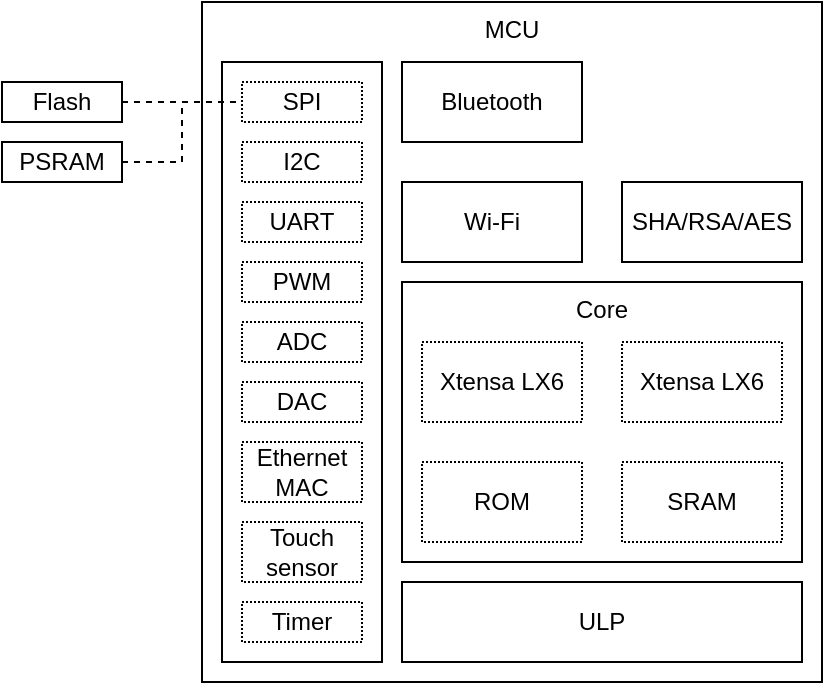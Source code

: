 <mxfile version="16.5.1" type="device" pages="3"><diagram id="Qz5iuj-_phlQfE7aT4Ty" name="ESP32"><mxGraphModel dx="488" dy="486" grid="1" gridSize="10" guides="1" tooltips="1" connect="1" arrows="1" fold="1" page="1" pageScale="1" pageWidth="1169" pageHeight="827" math="0" shadow="0"><root><mxCell id="0"/><mxCell id="1" parent="0"/><mxCell id="HAokZyLtMirib0H9xWGT-24" value="MCU" style="rounded=0;whiteSpace=wrap;html=1;fillColor=none;verticalAlign=top;" vertex="1" parent="1"><mxGeometry x="170" y="70" width="310" height="340" as="geometry"/></mxCell><mxCell id="HAokZyLtMirib0H9xWGT-18" value="" style="rounded=0;whiteSpace=wrap;html=1;fillColor=none;" vertex="1" parent="1"><mxGeometry x="180" y="100" width="80" height="300" as="geometry"/></mxCell><mxCell id="HAokZyLtMirib0H9xWGT-6" value="Core" style="rounded=0;whiteSpace=wrap;html=1;fillColor=none;verticalAlign=top;" vertex="1" parent="1"><mxGeometry x="270" y="210" width="200" height="140" as="geometry"/></mxCell><mxCell id="HAokZyLtMirib0H9xWGT-1" value="Xtensa LX6" style="rounded=0;whiteSpace=wrap;html=1;fillColor=none;dashed=1;dashPattern=1 1;" vertex="1" parent="1"><mxGeometry x="280" y="240" width="80" height="40" as="geometry"/></mxCell><mxCell id="HAokZyLtMirib0H9xWGT-2" value="Xtensa LX6" style="rounded=0;whiteSpace=wrap;html=1;fillColor=none;dashed=1;dashPattern=1 1;" vertex="1" parent="1"><mxGeometry x="380" y="240" width="80" height="40" as="geometry"/></mxCell><mxCell id="HAokZyLtMirib0H9xWGT-3" value="ROM" style="rounded=0;whiteSpace=wrap;html=1;fillColor=none;dashed=1;dashPattern=1 1;" vertex="1" parent="1"><mxGeometry x="280" y="300" width="80" height="40" as="geometry"/></mxCell><mxCell id="HAokZyLtMirib0H9xWGT-4" value="SRAM" style="rounded=0;whiteSpace=wrap;html=1;fillColor=none;dashed=1;dashPattern=1 1;" vertex="1" parent="1"><mxGeometry x="380" y="300" width="80" height="40" as="geometry"/></mxCell><mxCell id="HAokZyLtMirib0H9xWGT-5" value="ULP" style="rounded=0;whiteSpace=wrap;html=1;fillColor=none;" vertex="1" parent="1"><mxGeometry x="270" y="360" width="200" height="40" as="geometry"/></mxCell><mxCell id="HAokZyLtMirib0H9xWGT-7" value="Wi-Fi" style="rounded=0;whiteSpace=wrap;html=1;fillColor=none;" vertex="1" parent="1"><mxGeometry x="270" y="160" width="90" height="40" as="geometry"/></mxCell><mxCell id="HAokZyLtMirib0H9xWGT-8" value="Bluetooth" style="rounded=0;whiteSpace=wrap;html=1;fillColor=none;" vertex="1" parent="1"><mxGeometry x="270" y="100" width="90" height="40" as="geometry"/></mxCell><mxCell id="HAokZyLtMirib0H9xWGT-9" value="UART" style="rounded=0;whiteSpace=wrap;html=1;fillColor=none;dashed=1;dashPattern=1 1;" vertex="1" parent="1"><mxGeometry x="190" y="170" width="60" height="20" as="geometry"/></mxCell><mxCell id="HAokZyLtMirib0H9xWGT-10" value="I2C" style="rounded=0;whiteSpace=wrap;html=1;fillColor=none;dashed=1;dashPattern=1 1;" vertex="1" parent="1"><mxGeometry x="190" y="140" width="60" height="20" as="geometry"/></mxCell><mxCell id="HAokZyLtMirib0H9xWGT-11" value="SPI" style="rounded=0;whiteSpace=wrap;html=1;fillColor=none;dashed=1;dashPattern=1 1;" vertex="1" parent="1"><mxGeometry x="190" y="110" width="60" height="20" as="geometry"/></mxCell><mxCell id="HAokZyLtMirib0H9xWGT-12" value="Ethernet&lt;br&gt;MAC" style="rounded=0;whiteSpace=wrap;html=1;fillColor=none;dashed=1;dashPattern=1 1;" vertex="1" parent="1"><mxGeometry x="190" y="290" width="60" height="30" as="geometry"/></mxCell><mxCell id="HAokZyLtMirib0H9xWGT-13" value="Touch&lt;br&gt;sensor" style="rounded=0;whiteSpace=wrap;html=1;fillColor=none;dashed=1;dashPattern=1 1;" vertex="1" parent="1"><mxGeometry x="190" y="330" width="60" height="30" as="geometry"/></mxCell><mxCell id="HAokZyLtMirib0H9xWGT-14" value="ADC" style="rounded=0;whiteSpace=wrap;html=1;fillColor=none;dashed=1;dashPattern=1 1;" vertex="1" parent="1"><mxGeometry x="190" y="230" width="60" height="20" as="geometry"/></mxCell><mxCell id="HAokZyLtMirib0H9xWGT-15" value="DAC" style="rounded=0;whiteSpace=wrap;html=1;fillColor=none;dashed=1;dashPattern=1 1;" vertex="1" parent="1"><mxGeometry x="190" y="260" width="60" height="20" as="geometry"/></mxCell><mxCell id="HAokZyLtMirib0H9xWGT-16" value="PWM" style="rounded=0;whiteSpace=wrap;html=1;fillColor=none;dashed=1;dashPattern=1 1;" vertex="1" parent="1"><mxGeometry x="190" y="200" width="60" height="20" as="geometry"/></mxCell><mxCell id="HAokZyLtMirib0H9xWGT-17" value="Timer" style="rounded=0;whiteSpace=wrap;html=1;fillColor=none;dashed=1;dashPattern=1 1;" vertex="1" parent="1"><mxGeometry x="190" y="370" width="60" height="20" as="geometry"/></mxCell><mxCell id="HAokZyLtMirib0H9xWGT-19" value="SHA/RSA/AES" style="rounded=0;whiteSpace=wrap;html=1;fillColor=none;" vertex="1" parent="1"><mxGeometry x="380" y="160" width="90" height="40" as="geometry"/></mxCell><mxCell id="HAokZyLtMirib0H9xWGT-22" style="edgeStyle=orthogonalEdgeStyle;rounded=0;orthogonalLoop=1;jettySize=auto;html=1;exitX=1;exitY=0.5;exitDx=0;exitDy=0;entryX=0;entryY=0.5;entryDx=0;entryDy=0;endArrow=none;endFill=0;dashed=1;" edge="1" parent="1" source="HAokZyLtMirib0H9xWGT-20" target="HAokZyLtMirib0H9xWGT-11"><mxGeometry relative="1" as="geometry"/></mxCell><mxCell id="HAokZyLtMirib0H9xWGT-20" value="Flash" style="rounded=0;whiteSpace=wrap;html=1;fillColor=none;" vertex="1" parent="1"><mxGeometry x="70" y="110" width="60" height="20" as="geometry"/></mxCell><mxCell id="HAokZyLtMirib0H9xWGT-23" style="edgeStyle=orthogonalEdgeStyle;rounded=0;orthogonalLoop=1;jettySize=auto;html=1;exitX=1;exitY=0.5;exitDx=0;exitDy=0;entryX=0;entryY=0.5;entryDx=0;entryDy=0;endArrow=none;endFill=0;dashed=1;" edge="1" parent="1" source="HAokZyLtMirib0H9xWGT-21" target="HAokZyLtMirib0H9xWGT-11"><mxGeometry relative="1" as="geometry"/></mxCell><mxCell id="HAokZyLtMirib0H9xWGT-21" value="PSRAM" style="rounded=0;whiteSpace=wrap;html=1;fillColor=none;" vertex="1" parent="1"><mxGeometry x="70" y="140" width="60" height="20" as="geometry"/></mxCell></root></mxGraphModel></diagram><diagram id="8PqgtTeuRazFA2PQLKU7" name="M5Stack"><mxGraphModel dx="1287" dy="1282" grid="1" gridSize="10" guides="1" tooltips="1" connect="1" arrows="1" fold="1" page="1" pageScale="1" pageWidth="1169" pageHeight="827" math="0" shadow="0"><root><mxCell id="b2xzVIY6_Xsqo0xyVSHu-0"/><mxCell id="b2xzVIY6_Xsqo0xyVSHu-1" parent="b2xzVIY6_Xsqo0xyVSHu-0"/><mxCell id="jEQhX-WAXY1gjfuLgd-c-18" value="Fire" style="rounded=0;whiteSpace=wrap;html=1;dashed=1;dashPattern=1 1;fillColor=none;align=right;verticalAlign=bottom;" vertex="1" parent="b2xzVIY6_Xsqo0xyVSHu-1"><mxGeometry x="10" y="20" width="740" height="510" as="geometry"/></mxCell><mxCell id="jEQhX-WAXY1gjfuLgd-c-16" value="Gray" style="rounded=0;whiteSpace=wrap;html=1;dashed=1;dashPattern=1 1;fillColor=none;align=right;verticalAlign=bottom;" vertex="1" parent="b2xzVIY6_Xsqo0xyVSHu-1"><mxGeometry x="20" y="80" width="720" height="430" as="geometry"/></mxCell><mxCell id="jEQhX-WAXY1gjfuLgd-c-15" value="Basic" style="rounded=0;whiteSpace=wrap;html=1;dashed=1;dashPattern=1 1;fillColor=none;align=right;verticalAlign=bottom;" vertex="1" parent="b2xzVIY6_Xsqo0xyVSHu-1"><mxGeometry x="30" y="90" width="700" height="300" as="geometry"/></mxCell><mxCell id="b2xzVIY6_Xsqo0xyVSHu-8" style="edgeStyle=orthogonalEdgeStyle;rounded=0;orthogonalLoop=1;jettySize=auto;html=1;exitX=1;exitY=0.5;exitDx=0;exitDy=0;entryX=0;entryY=0.5;entryDx=0;entryDy=0;endArrow=none;endFill=0;" parent="b2xzVIY6_Xsqo0xyVSHu-1" source="b2xzVIY6_Xsqo0xyVSHu-2" target="b2xzVIY6_Xsqo0xyVSHu-5" edge="1"><mxGeometry relative="1" as="geometry"/></mxCell><mxCell id="b2xzVIY6_Xsqo0xyVSHu-9" style="edgeStyle=orthogonalEdgeStyle;rounded=0;orthogonalLoop=1;jettySize=auto;html=1;exitX=1;exitY=0.75;exitDx=0;exitDy=0;entryX=0;entryY=0.5;entryDx=0;entryDy=0;endArrow=none;endFill=0;" parent="b2xzVIY6_Xsqo0xyVSHu-1" source="b2xzVIY6_Xsqo0xyVSHu-2" target="b2xzVIY6_Xsqo0xyVSHu-4" edge="1"><mxGeometry relative="1" as="geometry"/></mxCell><mxCell id="b2xzVIY6_Xsqo0xyVSHu-10" style="edgeStyle=orthogonalEdgeStyle;rounded=0;orthogonalLoop=1;jettySize=auto;html=1;exitX=1;exitY=0.75;exitDx=0;exitDy=0;entryX=0;entryY=0.5;entryDx=0;entryDy=0;endArrow=none;endFill=0;" parent="b2xzVIY6_Xsqo0xyVSHu-1" source="b2xzVIY6_Xsqo0xyVSHu-2" target="b2xzVIY6_Xsqo0xyVSHu-3" edge="1"><mxGeometry relative="1" as="geometry"/></mxCell><mxCell id="b2xzVIY6_Xsqo0xyVSHu-11" style="edgeStyle=orthogonalEdgeStyle;rounded=0;orthogonalLoop=1;jettySize=auto;html=1;exitX=0;exitY=0.75;exitDx=0;exitDy=0;entryX=1;entryY=0.5;entryDx=0;entryDy=0;endArrow=none;endFill=0;" parent="b2xzVIY6_Xsqo0xyVSHu-1" source="b2xzVIY6_Xsqo0xyVSHu-2" target="b2xzVIY6_Xsqo0xyVSHu-7" edge="1"><mxGeometry relative="1" as="geometry"><Array as="points"><mxPoint x="160" y="260"/><mxPoint x="160" y="300"/></Array></mxGeometry></mxCell><mxCell id="b2xzVIY6_Xsqo0xyVSHu-13" style="edgeStyle=orthogonalEdgeStyle;rounded=0;orthogonalLoop=1;jettySize=auto;html=1;exitX=0;exitY=0.75;exitDx=0;exitDy=0;entryX=1;entryY=0.5;entryDx=0;entryDy=0;endArrow=none;endFill=0;" parent="b2xzVIY6_Xsqo0xyVSHu-1" source="b2xzVIY6_Xsqo0xyVSHu-2" target="b2xzVIY6_Xsqo0xyVSHu-12" edge="1"><mxGeometry relative="1" as="geometry"><Array as="points"><mxPoint x="160" y="260"/><mxPoint x="160" y="420"/></Array></mxGeometry></mxCell><mxCell id="b2xzVIY6_Xsqo0xyVSHu-15" style="edgeStyle=orthogonalEdgeStyle;rounded=0;orthogonalLoop=1;jettySize=auto;html=1;exitX=0;exitY=0.75;exitDx=0;exitDy=0;entryX=1;entryY=0.5;entryDx=0;entryDy=0;endArrow=none;endFill=0;" parent="b2xzVIY6_Xsqo0xyVSHu-1" source="b2xzVIY6_Xsqo0xyVSHu-2" target="b2xzVIY6_Xsqo0xyVSHu-14" edge="1"><mxGeometry relative="1" as="geometry"><Array as="points"><mxPoint x="160" y="260"/><mxPoint x="160" y="470"/></Array></mxGeometry></mxCell><mxCell id="b2xzVIY6_Xsqo0xyVSHu-17" style="edgeStyle=orthogonalEdgeStyle;rounded=0;orthogonalLoop=1;jettySize=auto;html=1;exitX=0;exitY=0.75;exitDx=0;exitDy=0;entryX=1;entryY=0.5;entryDx=0;entryDy=0;endArrow=none;endFill=0;" parent="b2xzVIY6_Xsqo0xyVSHu-1" source="b2xzVIY6_Xsqo0xyVSHu-2" target="b2xzVIY6_Xsqo0xyVSHu-16" edge="1"><mxGeometry relative="1" as="geometry"><Array as="points"><mxPoint x="160" y="260"/><mxPoint x="160" y="360"/></Array></mxGeometry></mxCell><mxCell id="b2xzVIY6_Xsqo0xyVSHu-24" style="edgeStyle=orthogonalEdgeStyle;rounded=0;orthogonalLoop=1;jettySize=auto;html=1;exitX=1;exitY=0.25;exitDx=0;exitDy=0;entryX=0;entryY=0.5;entryDx=0;entryDy=0;endArrow=none;endFill=0;" parent="b2xzVIY6_Xsqo0xyVSHu-1" source="b2xzVIY6_Xsqo0xyVSHu-2" target="b2xzVIY6_Xsqo0xyVSHu-22" edge="1"><mxGeometry relative="1" as="geometry"><Array as="points"><mxPoint x="440" y="220"/><mxPoint x="440" y="180"/></Array></mxGeometry></mxCell><mxCell id="jEQhX-WAXY1gjfuLgd-c-12" style="edgeStyle=orthogonalEdgeStyle;rounded=0;orthogonalLoop=1;jettySize=auto;html=1;exitX=0.5;exitY=0;exitDx=0;exitDy=0;entryX=0;entryY=0.5;entryDx=0;entryDy=0;endArrow=none;endFill=0;" edge="1" parent="b2xzVIY6_Xsqo0xyVSHu-1" source="b2xzVIY6_Xsqo0xyVSHu-2" target="b2xzVIY6_Xsqo0xyVSHu-18"><mxGeometry relative="1" as="geometry"/></mxCell><mxCell id="jEQhX-WAXY1gjfuLgd-c-13" style="edgeStyle=orthogonalEdgeStyle;rounded=0;orthogonalLoop=1;jettySize=auto;html=1;exitX=0;exitY=0.25;exitDx=0;exitDy=0;entryX=1;entryY=0.5;entryDx=0;entryDy=0;endArrow=none;endFill=0;" edge="1" parent="b2xzVIY6_Xsqo0xyVSHu-1" source="b2xzVIY6_Xsqo0xyVSHu-2" target="b2xzVIY6_Xsqo0xyVSHu-30"><mxGeometry relative="1" as="geometry"><Array as="points"><mxPoint x="200" y="220"/><mxPoint x="200" y="60"/><mxPoint x="120" y="60"/></Array></mxGeometry></mxCell><mxCell id="jEQhX-WAXY1gjfuLgd-c-14" style="edgeStyle=orthogonalEdgeStyle;rounded=0;orthogonalLoop=1;jettySize=auto;html=1;exitX=0.75;exitY=0;exitDx=0;exitDy=0;entryX=0;entryY=0.5;entryDx=0;entryDy=0;endArrow=none;endFill=0;" edge="1" parent="b2xzVIY6_Xsqo0xyVSHu-1" source="b2xzVIY6_Xsqo0xyVSHu-2" target="b2xzVIY6_Xsqo0xyVSHu-20"><mxGeometry relative="1" as="geometry"/></mxCell><mxCell id="b2xzVIY6_Xsqo0xyVSHu-2" value="ESP32" style="rounded=0;whiteSpace=wrap;html=1;" parent="b2xzVIY6_Xsqo0xyVSHu-1" vertex="1"><mxGeometry x="240" y="200" width="120" height="80" as="geometry"/></mxCell><mxCell id="b2xzVIY6_Xsqo0xyVSHu-27" style="edgeStyle=orthogonalEdgeStyle;rounded=0;orthogonalLoop=1;jettySize=auto;html=1;exitX=1;exitY=0.5;exitDx=0;exitDy=0;entryX=0;entryY=0.5;entryDx=0;entryDy=0;endArrow=none;endFill=0;" parent="b2xzVIY6_Xsqo0xyVSHu-1" source="b2xzVIY6_Xsqo0xyVSHu-3" target="b2xzVIY6_Xsqo0xyVSHu-26" edge="1"><mxGeometry relative="1" as="geometry"/></mxCell><mxCell id="b2xzVIY6_Xsqo0xyVSHu-3" value="LCD制御&lt;br&gt;ILI9342C" style="rounded=0;whiteSpace=wrap;html=1;" parent="b2xzVIY6_Xsqo0xyVSHu-1" vertex="1"><mxGeometry x="520" y="280" width="80" height="40" as="geometry"/></mxCell><mxCell id="b2xzVIY6_Xsqo0xyVSHu-4" value="MicroSD" style="rounded=0;whiteSpace=wrap;html=1;" parent="b2xzVIY6_Xsqo0xyVSHu-1" vertex="1"><mxGeometry x="520" y="340" width="80" height="40" as="geometry"/></mxCell><mxCell id="b2xzVIY6_Xsqo0xyVSHu-29" style="edgeStyle=orthogonalEdgeStyle;rounded=0;orthogonalLoop=1;jettySize=auto;html=1;exitX=1;exitY=0.5;exitDx=0;exitDy=0;entryX=0;entryY=0.5;entryDx=0;entryDy=0;endArrow=none;endFill=0;" parent="b2xzVIY6_Xsqo0xyVSHu-1" source="b2xzVIY6_Xsqo0xyVSHu-5" target="b2xzVIY6_Xsqo0xyVSHu-28" edge="1"><mxGeometry relative="1" as="geometry"/></mxCell><mxCell id="b2xzVIY6_Xsqo0xyVSHu-5" value="USBシリアル変換&lt;br&gt;CP2104/CH9102" style="rounded=0;whiteSpace=wrap;html=1;" parent="b2xzVIY6_Xsqo0xyVSHu-1" vertex="1"><mxGeometry x="480" y="220" width="120" height="40" as="geometry"/></mxCell><mxCell id="b2xzVIY6_Xsqo0xyVSHu-7" value="電源管理&lt;br&gt;IP5306" style="rounded=0;whiteSpace=wrap;html=1;" parent="b2xzVIY6_Xsqo0xyVSHu-1" vertex="1"><mxGeometry x="40" y="280" width="80" height="40" as="geometry"/></mxCell><mxCell id="b2xzVIY6_Xsqo0xyVSHu-12" value="6軸IMU&lt;br&gt;MPU6886" style="rounded=0;whiteSpace=wrap;html=1;" parent="b2xzVIY6_Xsqo0xyVSHu-1" vertex="1"><mxGeometry x="40" y="400" width="80" height="40" as="geometry"/></mxCell><mxCell id="b2xzVIY6_Xsqo0xyVSHu-14" value="3軸地磁気&lt;br&gt;BMM150" style="rounded=0;whiteSpace=wrap;html=1;" parent="b2xzVIY6_Xsqo0xyVSHu-1" vertex="1"><mxGeometry x="40" y="450" width="80" height="40" as="geometry"/></mxCell><mxCell id="b2xzVIY6_Xsqo0xyVSHu-16" value="Grove A" style="rounded=0;whiteSpace=wrap;html=1;" parent="b2xzVIY6_Xsqo0xyVSHu-1" vertex="1"><mxGeometry x="40" y="340" width="80" height="40" as="geometry"/></mxCell><mxCell id="b2xzVIY6_Xsqo0xyVSHu-18" value="PSRAM" style="rounded=0;whiteSpace=wrap;html=1;" parent="b2xzVIY6_Xsqo0xyVSHu-1" vertex="1"><mxGeometry x="400" y="30" width="80" height="40" as="geometry"/></mxCell><mxCell id="b2xzVIY6_Xsqo0xyVSHu-20" value="Flash" style="rounded=0;whiteSpace=wrap;html=1;" parent="b2xzVIY6_Xsqo0xyVSHu-1" vertex="1"><mxGeometry x="400" y="100" width="80" height="40" as="geometry"/></mxCell><mxCell id="b2xzVIY6_Xsqo0xyVSHu-25" style="edgeStyle=orthogonalEdgeStyle;rounded=0;orthogonalLoop=1;jettySize=auto;html=1;exitX=1;exitY=0.5;exitDx=0;exitDy=0;entryX=0;entryY=0.5;entryDx=0;entryDy=0;endArrow=none;endFill=0;" parent="b2xzVIY6_Xsqo0xyVSHu-1" source="b2xzVIY6_Xsqo0xyVSHu-22" target="b2xzVIY6_Xsqo0xyVSHu-23" edge="1"><mxGeometry relative="1" as="geometry"/></mxCell><mxCell id="b2xzVIY6_Xsqo0xyVSHu-22" value="D級アンプ&lt;br&gt;NS4148" style="rounded=0;whiteSpace=wrap;html=1;" parent="b2xzVIY6_Xsqo0xyVSHu-1" vertex="1"><mxGeometry x="520" y="160" width="80" height="40" as="geometry"/></mxCell><mxCell id="b2xzVIY6_Xsqo0xyVSHu-23" value="スピーカー" style="rounded=0;whiteSpace=wrap;html=1;" parent="b2xzVIY6_Xsqo0xyVSHu-1" vertex="1"><mxGeometry x="640" y="160" width="80" height="40" as="geometry"/></mxCell><mxCell id="b2xzVIY6_Xsqo0xyVSHu-26" value="LCD" style="rounded=0;whiteSpace=wrap;html=1;" parent="b2xzVIY6_Xsqo0xyVSHu-1" vertex="1"><mxGeometry x="640" y="280" width="80" height="40" as="geometry"/></mxCell><mxCell id="b2xzVIY6_Xsqo0xyVSHu-28" value="USB Type-C" style="rounded=0;whiteSpace=wrap;html=1;" parent="b2xzVIY6_Xsqo0xyVSHu-1" vertex="1"><mxGeometry x="640" y="220" width="80" height="40" as="geometry"/></mxCell><mxCell id="b2xzVIY6_Xsqo0xyVSHu-30" value="NeoPixel" style="rounded=0;whiteSpace=wrap;html=1;" parent="b2xzVIY6_Xsqo0xyVSHu-1" vertex="1"><mxGeometry x="40" y="30" width="80" height="40" as="geometry"/></mxCell><mxCell id="b2xzVIY6_Xsqo0xyVSHu-33" value="GPIO15" style="text;html=1;strokeColor=none;fillColor=none;align=left;verticalAlign=middle;whiteSpace=wrap;rounded=0;" parent="b2xzVIY6_Xsqo0xyVSHu-1" vertex="1"><mxGeometry x="120" y="40" width="60" height="20" as="geometry"/></mxCell><mxCell id="b2xzVIY6_Xsqo0xyVSHu-34" value="GPIO16/17" style="text;html=1;strokeColor=none;fillColor=none;align=right;verticalAlign=middle;whiteSpace=wrap;rounded=0;" parent="b2xzVIY6_Xsqo0xyVSHu-1" vertex="1"><mxGeometry x="320" y="30" width="80" height="20" as="geometry"/></mxCell><mxCell id="b2xzVIY6_Xsqo0xyVSHu-35" value="I2C GPIO21/22" style="text;html=1;strokeColor=none;fillColor=none;align=right;verticalAlign=middle;whiteSpace=wrap;rounded=0;" parent="b2xzVIY6_Xsqo0xyVSHu-1" vertex="1"><mxGeometry x="140" y="240" width="100" height="20" as="geometry"/></mxCell><mxCell id="b2xzVIY6_Xsqo0xyVSHu-36" value="GPIO26" style="text;html=1;strokeColor=none;fillColor=none;align=right;verticalAlign=middle;whiteSpace=wrap;rounded=0;" parent="b2xzVIY6_Xsqo0xyVSHu-1" vertex="1"><mxGeometry x="460" y="160" width="60" height="20" as="geometry"/></mxCell><mxCell id="b2xzVIY6_Xsqo0xyVSHu-37" value="UART GPIO1/3" style="text;html=1;strokeColor=none;fillColor=none;align=left;verticalAlign=middle;whiteSpace=wrap;rounded=0;" parent="b2xzVIY6_Xsqo0xyVSHu-1" vertex="1"><mxGeometry x="360" y="220" width="100" height="20" as="geometry"/></mxCell><mxCell id="b2xzVIY6_Xsqo0xyVSHu-38" value="SPI GPIO18/19/23" style="text;html=1;strokeColor=none;fillColor=none;align=left;verticalAlign=middle;whiteSpace=wrap;rounded=0;" parent="b2xzVIY6_Xsqo0xyVSHu-1" vertex="1"><mxGeometry x="360" y="240" width="120" height="20" as="geometry"/></mxCell><mxCell id="b2xzVIY6_Xsqo0xyVSHu-40" value="CS GPIO4" style="text;html=1;strokeColor=none;fillColor=none;align=right;verticalAlign=middle;whiteSpace=wrap;rounded=0;" parent="b2xzVIY6_Xsqo0xyVSHu-1" vertex="1"><mxGeometry x="440" y="280" width="80" height="20" as="geometry"/></mxCell><mxCell id="b2xzVIY6_Xsqo0xyVSHu-41" value="CS GPIO14" style="text;html=1;strokeColor=none;fillColor=none;align=right;verticalAlign=middle;whiteSpace=wrap;rounded=0;" parent="b2xzVIY6_Xsqo0xyVSHu-1" vertex="1"><mxGeometry x="440" y="340" width="80" height="20" as="geometry"/></mxCell><mxCell id="jEQhX-WAXY1gjfuLgd-c-8" style="edgeStyle=orthogonalEdgeStyle;rounded=0;orthogonalLoop=1;jettySize=auto;html=1;exitX=1;exitY=0.5;exitDx=0;exitDy=0;entryX=0;entryY=0.5;entryDx=0;entryDy=0;endArrow=none;endFill=0;" edge="1" parent="b2xzVIY6_Xsqo0xyVSHu-1" source="b2xzVIY6_Xsqo0xyVSHu-42" target="b2xzVIY6_Xsqo0xyVSHu-2"><mxGeometry relative="1" as="geometry"/></mxCell><mxCell id="b2xzVIY6_Xsqo0xyVSHu-42" value="ボタンA" style="rounded=0;whiteSpace=wrap;html=1;" parent="b2xzVIY6_Xsqo0xyVSHu-1" vertex="1"><mxGeometry x="40" y="220" width="80" height="40" as="geometry"/></mxCell><mxCell id="jEQhX-WAXY1gjfuLgd-c-9" style="edgeStyle=orthogonalEdgeStyle;rounded=0;orthogonalLoop=1;jettySize=auto;html=1;exitX=1;exitY=0.5;exitDx=0;exitDy=0;endArrow=none;endFill=0;" edge="1" parent="b2xzVIY6_Xsqo0xyVSHu-1" source="b2xzVIY6_Xsqo0xyVSHu-43" target="b2xzVIY6_Xsqo0xyVSHu-2"><mxGeometry relative="1" as="geometry"><Array as="points"><mxPoint x="180" y="180"/><mxPoint x="180" y="240"/></Array></mxGeometry></mxCell><mxCell id="b2xzVIY6_Xsqo0xyVSHu-43" value="ボタンB" style="rounded=0;whiteSpace=wrap;html=1;" parent="b2xzVIY6_Xsqo0xyVSHu-1" vertex="1"><mxGeometry x="40" y="160" width="80" height="40" as="geometry"/></mxCell><mxCell id="jEQhX-WAXY1gjfuLgd-c-10" style="edgeStyle=orthogonalEdgeStyle;rounded=0;orthogonalLoop=1;jettySize=auto;html=1;exitX=1;exitY=0.5;exitDx=0;exitDy=0;entryX=0;entryY=0.5;entryDx=0;entryDy=0;endArrow=none;endFill=0;" edge="1" parent="b2xzVIY6_Xsqo0xyVSHu-1" source="b2xzVIY6_Xsqo0xyVSHu-44" target="b2xzVIY6_Xsqo0xyVSHu-2"><mxGeometry relative="1" as="geometry"><Array as="points"><mxPoint x="180" y="120"/><mxPoint x="180" y="240"/></Array></mxGeometry></mxCell><mxCell id="b2xzVIY6_Xsqo0xyVSHu-44" value="ボタンC" style="rounded=0;whiteSpace=wrap;html=1;" parent="b2xzVIY6_Xsqo0xyVSHu-1" vertex="1"><mxGeometry x="40" y="100" width="80" height="40" as="geometry"/></mxCell><mxCell id="b2xzVIY6_Xsqo0xyVSHu-48" value="GPIO37" style="text;html=1;strokeColor=none;fillColor=none;align=left;verticalAlign=middle;whiteSpace=wrap;rounded=0;" parent="b2xzVIY6_Xsqo0xyVSHu-1" vertex="1"><mxGeometry x="120" y="220" width="60" height="20" as="geometry"/></mxCell><mxCell id="b2xzVIY6_Xsqo0xyVSHu-49" value="GPIO38" style="text;html=1;strokeColor=none;fillColor=none;align=left;verticalAlign=middle;whiteSpace=wrap;rounded=0;" parent="b2xzVIY6_Xsqo0xyVSHu-1" vertex="1"><mxGeometry x="120" y="160" width="60" height="20" as="geometry"/></mxCell><mxCell id="b2xzVIY6_Xsqo0xyVSHu-50" value="GPIO39" style="text;html=1;strokeColor=none;fillColor=none;align=left;verticalAlign=middle;whiteSpace=wrap;rounded=0;" parent="b2xzVIY6_Xsqo0xyVSHu-1" vertex="1"><mxGeometry x="120" y="100" width="60" height="20" as="geometry"/></mxCell></root></mxGraphModel></diagram><diagram name="M5Stack-Core2" id="CDgggDWtt0kATkCFSMot"><mxGraphModel dx="745" dy="742" grid="1" gridSize="10" guides="1" tooltips="1" connect="1" arrows="1" fold="1" page="1" pageScale="1" pageWidth="1169" pageHeight="827" math="0" shadow="0"><root><mxCell id="gkiLcDbDw9G9zZKTkRTh-0"/><mxCell id="gkiLcDbDw9G9zZKTkRTh-1" parent="gkiLcDbDw9G9zZKTkRTh-0"/><mxCell id="tEFBcvHWec6TNBJKLrev-8" value="Expansion Board" style="rounded=0;whiteSpace=wrap;html=1;dashed=1;dashPattern=1 1;fillColor=none;align=right;verticalAlign=bottom;" vertex="1" parent="gkiLcDbDw9G9zZKTkRTh-1"><mxGeometry x="30" y="470" width="700" height="120" as="geometry"/></mxCell><mxCell id="tEFBcvHWec6TNBJKLrev-7" value="Core2" style="rounded=0;whiteSpace=wrap;html=1;dashed=1;dashPattern=1 1;fillColor=none;align=right;verticalAlign=bottom;" vertex="1" parent="gkiLcDbDw9G9zZKTkRTh-1"><mxGeometry x="30" y="150" width="700" height="300" as="geometry"/></mxCell><mxCell id="gkiLcDbDw9G9zZKTkRTh-5" style="edgeStyle=orthogonalEdgeStyle;rounded=0;orthogonalLoop=1;jettySize=auto;html=1;exitX=1;exitY=0.5;exitDx=0;exitDy=0;entryX=0;entryY=0.5;entryDx=0;entryDy=0;endArrow=none;endFill=0;" edge="1" parent="gkiLcDbDw9G9zZKTkRTh-1" source="gkiLcDbDw9G9zZKTkRTh-16" target="gkiLcDbDw9G9zZKTkRTh-21"><mxGeometry relative="1" as="geometry"/></mxCell><mxCell id="gkiLcDbDw9G9zZKTkRTh-6" style="edgeStyle=orthogonalEdgeStyle;rounded=0;orthogonalLoop=1;jettySize=auto;html=1;exitX=1;exitY=0.75;exitDx=0;exitDy=0;entryX=0;entryY=0.5;entryDx=0;entryDy=0;endArrow=none;endFill=0;" edge="1" parent="gkiLcDbDw9G9zZKTkRTh-1" source="gkiLcDbDw9G9zZKTkRTh-16" target="gkiLcDbDw9G9zZKTkRTh-19"><mxGeometry relative="1" as="geometry"/></mxCell><mxCell id="gkiLcDbDw9G9zZKTkRTh-7" style="edgeStyle=orthogonalEdgeStyle;rounded=0;orthogonalLoop=1;jettySize=auto;html=1;exitX=1;exitY=0.75;exitDx=0;exitDy=0;entryX=0;entryY=0.5;entryDx=0;entryDy=0;endArrow=none;endFill=0;" edge="1" parent="gkiLcDbDw9G9zZKTkRTh-1" source="gkiLcDbDw9G9zZKTkRTh-16" target="gkiLcDbDw9G9zZKTkRTh-18"><mxGeometry relative="1" as="geometry"/></mxCell><mxCell id="gkiLcDbDw9G9zZKTkRTh-8" style="edgeStyle=orthogonalEdgeStyle;rounded=0;orthogonalLoop=1;jettySize=auto;html=1;exitX=0;exitY=0.75;exitDx=0;exitDy=0;entryX=1;entryY=0.5;entryDx=0;entryDy=0;endArrow=none;endFill=0;" edge="1" parent="gkiLcDbDw9G9zZKTkRTh-1" source="gkiLcDbDw9G9zZKTkRTh-16" target="gkiLcDbDw9G9zZKTkRTh-22"><mxGeometry relative="1" as="geometry"><Array as="points"><mxPoint x="160" y="260"/><mxPoint x="160" y="300"/></Array></mxGeometry></mxCell><mxCell id="gkiLcDbDw9G9zZKTkRTh-9" style="edgeStyle=orthogonalEdgeStyle;rounded=0;orthogonalLoop=1;jettySize=auto;html=1;exitX=0;exitY=0.75;exitDx=0;exitDy=0;entryX=1;entryY=0.5;entryDx=0;entryDy=0;endArrow=none;endFill=0;" edge="1" parent="gkiLcDbDw9G9zZKTkRTh-1" source="gkiLcDbDw9G9zZKTkRTh-16" target="gkiLcDbDw9G9zZKTkRTh-23"><mxGeometry relative="1" as="geometry"><Array as="points"><mxPoint x="160" y="260"/><mxPoint x="160" y="500"/></Array></mxGeometry></mxCell><mxCell id="gkiLcDbDw9G9zZKTkRTh-10" style="edgeStyle=orthogonalEdgeStyle;rounded=0;orthogonalLoop=1;jettySize=auto;html=1;exitX=0;exitY=0.75;exitDx=0;exitDy=0;entryX=1;entryY=0.5;entryDx=0;entryDy=0;endArrow=none;endFill=0;" edge="1" parent="gkiLcDbDw9G9zZKTkRTh-1" source="gkiLcDbDw9G9zZKTkRTh-16" target="gkiLcDbDw9G9zZKTkRTh-24"><mxGeometry relative="1" as="geometry"><Array as="points"><mxPoint x="160" y="260"/><mxPoint x="160" y="560"/></Array></mxGeometry></mxCell><mxCell id="gkiLcDbDw9G9zZKTkRTh-11" style="edgeStyle=orthogonalEdgeStyle;rounded=0;orthogonalLoop=1;jettySize=auto;html=1;exitX=0;exitY=0.75;exitDx=0;exitDy=0;entryX=1;entryY=0.5;entryDx=0;entryDy=0;endArrow=none;endFill=0;" edge="1" parent="gkiLcDbDw9G9zZKTkRTh-1" source="gkiLcDbDw9G9zZKTkRTh-16" target="gkiLcDbDw9G9zZKTkRTh-25"><mxGeometry relative="1" as="geometry"><Array as="points"><mxPoint x="160" y="260"/><mxPoint x="160" y="360"/></Array></mxGeometry></mxCell><mxCell id="gkiLcDbDw9G9zZKTkRTh-12" style="edgeStyle=orthogonalEdgeStyle;rounded=0;orthogonalLoop=1;jettySize=auto;html=1;exitX=1;exitY=0.25;exitDx=0;exitDy=0;entryX=0;entryY=0.5;entryDx=0;entryDy=0;endArrow=none;endFill=0;" edge="1" parent="gkiLcDbDw9G9zZKTkRTh-1" source="gkiLcDbDw9G9zZKTkRTh-16" target="gkiLcDbDw9G9zZKTkRTh-29"><mxGeometry relative="1" as="geometry"><Array as="points"><mxPoint x="460" y="220"/><mxPoint x="460" y="180"/></Array></mxGeometry></mxCell><mxCell id="wquPaugNInmMofNwmqz4-2" style="edgeStyle=orthogonalEdgeStyle;rounded=0;orthogonalLoop=1;jettySize=auto;html=1;exitX=0;exitY=0.75;exitDx=0;exitDy=0;entryX=1;entryY=0.5;entryDx=0;entryDy=0;endArrow=none;endFill=0;" edge="1" parent="gkiLcDbDw9G9zZKTkRTh-1" source="gkiLcDbDw9G9zZKTkRTh-16" target="wquPaugNInmMofNwmqz4-0"><mxGeometry relative="1" as="geometry"><Array as="points"><mxPoint x="160" y="260"/><mxPoint x="160" y="420"/></Array></mxGeometry></mxCell><mxCell id="tEFBcvHWec6TNBJKLrev-0" style="edgeStyle=orthogonalEdgeStyle;rounded=0;orthogonalLoop=1;jettySize=auto;html=1;exitX=0.75;exitY=1;exitDx=0;exitDy=0;entryX=0;entryY=0.5;entryDx=0;entryDy=0;endArrow=none;endFill=0;" edge="1" parent="gkiLcDbDw9G9zZKTkRTh-1" source="gkiLcDbDw9G9zZKTkRTh-16" target="E2cl8n_BP2-hNjGA5_KI-0"><mxGeometry relative="1" as="geometry"/></mxCell><mxCell id="tEFBcvHWec6TNBJKLrev-2" style="edgeStyle=orthogonalEdgeStyle;rounded=0;orthogonalLoop=1;jettySize=auto;html=1;exitX=0.5;exitY=1;exitDx=0;exitDy=0;entryX=0;entryY=0.5;entryDx=0;entryDy=0;endArrow=none;endFill=0;" edge="1" parent="gkiLcDbDw9G9zZKTkRTh-1" source="gkiLcDbDw9G9zZKTkRTh-16" target="wquPaugNInmMofNwmqz4-3"><mxGeometry relative="1" as="geometry"/></mxCell><mxCell id="gkiLcDbDw9G9zZKTkRTh-16" value="ESP32" style="rounded=0;whiteSpace=wrap;html=1;" vertex="1" parent="gkiLcDbDw9G9zZKTkRTh-1"><mxGeometry x="240" y="200" width="120" height="80" as="geometry"/></mxCell><mxCell id="gkiLcDbDw9G9zZKTkRTh-17" style="edgeStyle=orthogonalEdgeStyle;rounded=0;orthogonalLoop=1;jettySize=auto;html=1;exitX=1;exitY=0.5;exitDx=0;exitDy=0;entryX=0;entryY=0.5;entryDx=0;entryDy=0;endArrow=none;endFill=0;" edge="1" parent="gkiLcDbDw9G9zZKTkRTh-1" source="gkiLcDbDw9G9zZKTkRTh-18" target="gkiLcDbDw9G9zZKTkRTh-31"><mxGeometry relative="1" as="geometry"/></mxCell><mxCell id="gkiLcDbDw9G9zZKTkRTh-18" value="LCD制御&lt;br&gt;ILI9342C" style="rounded=0;whiteSpace=wrap;html=1;" vertex="1" parent="gkiLcDbDw9G9zZKTkRTh-1"><mxGeometry x="520" y="280" width="80" height="40" as="geometry"/></mxCell><mxCell id="gkiLcDbDw9G9zZKTkRTh-19" value="MicroSD" style="rounded=0;whiteSpace=wrap;html=1;" vertex="1" parent="gkiLcDbDw9G9zZKTkRTh-1"><mxGeometry x="520" y="340" width="80" height="40" as="geometry"/></mxCell><mxCell id="gkiLcDbDw9G9zZKTkRTh-20" style="edgeStyle=orthogonalEdgeStyle;rounded=0;orthogonalLoop=1;jettySize=auto;html=1;exitX=1;exitY=0.5;exitDx=0;exitDy=0;entryX=0;entryY=0.5;entryDx=0;entryDy=0;endArrow=none;endFill=0;" edge="1" parent="gkiLcDbDw9G9zZKTkRTh-1" source="gkiLcDbDw9G9zZKTkRTh-21" target="gkiLcDbDw9G9zZKTkRTh-32"><mxGeometry relative="1" as="geometry"/></mxCell><mxCell id="gkiLcDbDw9G9zZKTkRTh-21" value="USBシリアル変換&lt;br&gt;CP2104" style="rounded=0;whiteSpace=wrap;html=1;" vertex="1" parent="gkiLcDbDw9G9zZKTkRTh-1"><mxGeometry x="480" y="220" width="120" height="40" as="geometry"/></mxCell><mxCell id="gkiLcDbDw9G9zZKTkRTh-22" value="電源管理&lt;br&gt;AXP192" style="rounded=0;whiteSpace=wrap;html=1;" vertex="1" parent="gkiLcDbDw9G9zZKTkRTh-1"><mxGeometry x="40" y="280" width="80" height="40" as="geometry"/></mxCell><mxCell id="gkiLcDbDw9G9zZKTkRTh-23" value="6軸IMU&lt;br&gt;MPU6886" style="rounded=0;whiteSpace=wrap;html=1;" vertex="1" parent="gkiLcDbDw9G9zZKTkRTh-1"><mxGeometry x="40" y="480" width="80" height="40" as="geometry"/></mxCell><mxCell id="gkiLcDbDw9G9zZKTkRTh-24" value="3軸地磁気&lt;br&gt;BMM150" style="rounded=0;whiteSpace=wrap;html=1;" vertex="1" parent="gkiLcDbDw9G9zZKTkRTh-1"><mxGeometry x="40" y="540" width="80" height="40" as="geometry"/></mxCell><mxCell id="gkiLcDbDw9G9zZKTkRTh-25" value="RTC&lt;br&gt;BM8563" style="rounded=0;whiteSpace=wrap;html=1;" vertex="1" parent="gkiLcDbDw9G9zZKTkRTh-1"><mxGeometry x="40" y="340" width="80" height="40" as="geometry"/></mxCell><mxCell id="tEFBcvHWec6TNBJKLrev-4" style="edgeStyle=orthogonalEdgeStyle;rounded=0;orthogonalLoop=1;jettySize=auto;html=1;exitX=1;exitY=0.5;exitDx=0;exitDy=0;entryX=0;entryY=0.25;entryDx=0;entryDy=0;endArrow=none;endFill=0;" edge="1" parent="gkiLcDbDw9G9zZKTkRTh-1" source="gkiLcDbDw9G9zZKTkRTh-26" target="gkiLcDbDw9G9zZKTkRTh-16"><mxGeometry relative="1" as="geometry"><Array as="points"><mxPoint x="160" y="180"/><mxPoint x="160" y="220"/></Array></mxGeometry></mxCell><mxCell id="gkiLcDbDw9G9zZKTkRTh-26" value="PSRAM" style="rounded=0;whiteSpace=wrap;html=1;" vertex="1" parent="gkiLcDbDw9G9zZKTkRTh-1"><mxGeometry x="40" y="160" width="80" height="40" as="geometry"/></mxCell><mxCell id="tEFBcvHWec6TNBJKLrev-5" style="edgeStyle=orthogonalEdgeStyle;rounded=0;orthogonalLoop=1;jettySize=auto;html=1;exitX=1;exitY=0.5;exitDx=0;exitDy=0;entryX=0;entryY=0.5;entryDx=0;entryDy=0;endArrow=none;endFill=0;" edge="1" parent="gkiLcDbDw9G9zZKTkRTh-1" source="gkiLcDbDw9G9zZKTkRTh-27" target="gkiLcDbDw9G9zZKTkRTh-16"><mxGeometry relative="1" as="geometry"/></mxCell><mxCell id="gkiLcDbDw9G9zZKTkRTh-27" value="Flash" style="rounded=0;whiteSpace=wrap;html=1;" vertex="1" parent="gkiLcDbDw9G9zZKTkRTh-1"><mxGeometry x="40" y="220" width="80" height="40" as="geometry"/></mxCell><mxCell id="gkiLcDbDw9G9zZKTkRTh-28" style="edgeStyle=orthogonalEdgeStyle;rounded=0;orthogonalLoop=1;jettySize=auto;html=1;exitX=1;exitY=0.5;exitDx=0;exitDy=0;entryX=0;entryY=0.5;entryDx=0;entryDy=0;endArrow=none;endFill=0;" edge="1" parent="gkiLcDbDw9G9zZKTkRTh-1" source="gkiLcDbDw9G9zZKTkRTh-29" target="gkiLcDbDw9G9zZKTkRTh-30"><mxGeometry relative="1" as="geometry"/></mxCell><mxCell id="gkiLcDbDw9G9zZKTkRTh-29" value="D級アンプ&lt;br&gt;NS4148" style="rounded=0;whiteSpace=wrap;html=1;" vertex="1" parent="gkiLcDbDw9G9zZKTkRTh-1"><mxGeometry x="520" y="160" width="80" height="40" as="geometry"/></mxCell><mxCell id="gkiLcDbDw9G9zZKTkRTh-30" value="スピーカー" style="rounded=0;whiteSpace=wrap;html=1;" vertex="1" parent="gkiLcDbDw9G9zZKTkRTh-1"><mxGeometry x="640" y="160" width="80" height="40" as="geometry"/></mxCell><mxCell id="gkiLcDbDw9G9zZKTkRTh-31" value="LCD" style="rounded=0;whiteSpace=wrap;html=1;" vertex="1" parent="gkiLcDbDw9G9zZKTkRTh-1"><mxGeometry x="640" y="280" width="80" height="40" as="geometry"/></mxCell><mxCell id="gkiLcDbDw9G9zZKTkRTh-32" value="USB Type-C" style="rounded=0;whiteSpace=wrap;html=1;" vertex="1" parent="gkiLcDbDw9G9zZKTkRTh-1"><mxGeometry x="640" y="220" width="80" height="40" as="geometry"/></mxCell><mxCell id="gkiLcDbDw9G9zZKTkRTh-35" value="GPIO16/17" style="text;html=1;strokeColor=none;fillColor=none;align=right;verticalAlign=middle;whiteSpace=wrap;rounded=0;" vertex="1" parent="gkiLcDbDw9G9zZKTkRTh-1"><mxGeometry x="160" y="200" width="80" height="20" as="geometry"/></mxCell><mxCell id="gkiLcDbDw9G9zZKTkRTh-36" value="I2C GPIO21/22" style="text;html=1;strokeColor=none;fillColor=none;align=right;verticalAlign=middle;whiteSpace=wrap;rounded=0;" vertex="1" parent="gkiLcDbDw9G9zZKTkRTh-1"><mxGeometry x="140" y="240" width="100" height="20" as="geometry"/></mxCell><mxCell id="gkiLcDbDw9G9zZKTkRTh-37" value="I2S GPIO0/2/12" style="text;html=1;strokeColor=none;fillColor=none;align=left;verticalAlign=middle;whiteSpace=wrap;rounded=0;" vertex="1" parent="gkiLcDbDw9G9zZKTkRTh-1"><mxGeometry x="360" y="200" width="100" height="20" as="geometry"/></mxCell><mxCell id="gkiLcDbDw9G9zZKTkRTh-38" value="UART GPIO1/3" style="text;html=1;strokeColor=none;fillColor=none;align=left;verticalAlign=middle;whiteSpace=wrap;rounded=0;" vertex="1" parent="gkiLcDbDw9G9zZKTkRTh-1"><mxGeometry x="360" y="220" width="100" height="20" as="geometry"/></mxCell><mxCell id="gkiLcDbDw9G9zZKTkRTh-39" value="SPI GPIO18/23/38" style="text;html=1;strokeColor=none;fillColor=none;align=left;verticalAlign=middle;whiteSpace=wrap;rounded=0;" vertex="1" parent="gkiLcDbDw9G9zZKTkRTh-1"><mxGeometry x="360" y="240" width="120" height="20" as="geometry"/></mxCell><mxCell id="gkiLcDbDw9G9zZKTkRTh-40" value="CS GPIO5" style="text;html=1;strokeColor=none;fillColor=none;align=right;verticalAlign=middle;whiteSpace=wrap;rounded=0;" vertex="1" parent="gkiLcDbDw9G9zZKTkRTh-1"><mxGeometry x="440" y="280" width="80" height="20" as="geometry"/></mxCell><mxCell id="gkiLcDbDw9G9zZKTkRTh-41" value="CS GPIO4" style="text;html=1;strokeColor=none;fillColor=none;align=right;verticalAlign=middle;whiteSpace=wrap;rounded=0;" vertex="1" parent="gkiLcDbDw9G9zZKTkRTh-1"><mxGeometry x="440" y="340" width="80" height="20" as="geometry"/></mxCell><mxCell id="wquPaugNInmMofNwmqz4-0" value="タッチパネル&lt;br&gt;FT6336U" style="rounded=0;whiteSpace=wrap;html=1;" vertex="1" parent="gkiLcDbDw9G9zZKTkRTh-1"><mxGeometry x="40" y="400" width="80" height="40" as="geometry"/></mxCell><mxCell id="wquPaugNInmMofNwmqz4-3" value="マイク&lt;br&gt;" style="rounded=0;whiteSpace=wrap;html=1;" vertex="1" parent="gkiLcDbDw9G9zZKTkRTh-1"><mxGeometry x="520" y="480" width="80" height="40" as="geometry"/></mxCell><mxCell id="E2cl8n_BP2-hNjGA5_KI-0" value="Grove" style="rounded=0;whiteSpace=wrap;html=1;" vertex="1" parent="gkiLcDbDw9G9zZKTkRTh-1"><mxGeometry x="520" y="400" width="80" height="40" as="geometry"/></mxCell><mxCell id="tEFBcvHWec6TNBJKLrev-1" value="GPIO32/33" style="text;html=1;strokeColor=none;fillColor=none;align=right;verticalAlign=middle;whiteSpace=wrap;rounded=0;" vertex="1" parent="gkiLcDbDw9G9zZKTkRTh-1"><mxGeometry x="440" y="400" width="80" height="20" as="geometry"/></mxCell><mxCell id="tEFBcvHWec6TNBJKLrev-3" value="GPIO34" style="text;html=1;strokeColor=none;fillColor=none;align=right;verticalAlign=middle;whiteSpace=wrap;rounded=0;" vertex="1" parent="gkiLcDbDw9G9zZKTkRTh-1"><mxGeometry x="440" y="480" width="80" height="20" as="geometry"/></mxCell></root></mxGraphModel></diagram></mxfile>